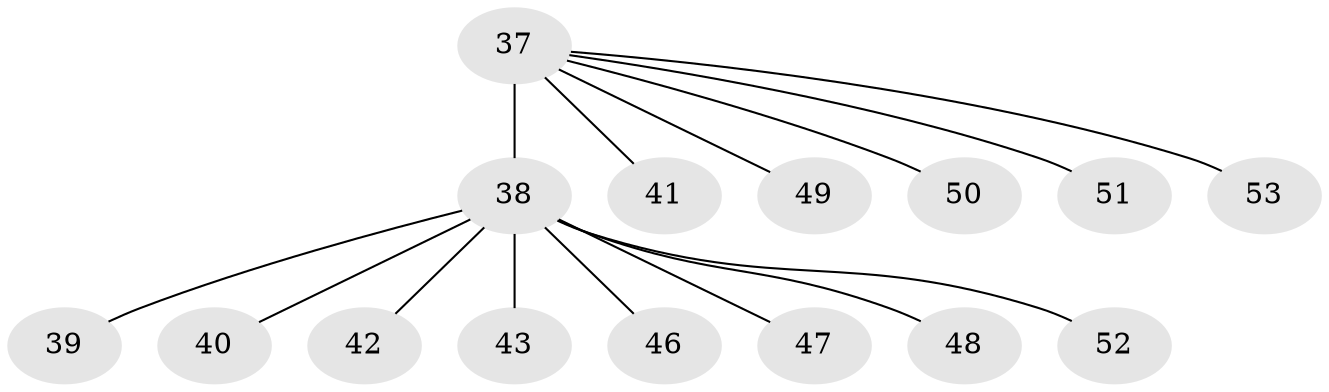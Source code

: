 // original degree distribution, {7: 0.05660377358490566, 5: 0.07547169811320754, 10: 0.018867924528301886, 6: 0.03773584905660377, 3: 0.07547169811320754, 2: 0.18867924528301888, 1: 0.5471698113207547}
// Generated by graph-tools (version 1.1) at 2025/57/03/04/25 21:57:57]
// undirected, 15 vertices, 14 edges
graph export_dot {
graph [start="1"]
  node [color=gray90,style=filled];
  37 [super="+28+30"];
  38 [super="+35"];
  39;
  40;
  41;
  42 [super="+22"];
  43 [super="+36"];
  46;
  47;
  48;
  49 [super="+44"];
  50 [super="+12+14+45"];
  51;
  52;
  53 [super="+25"];
  37 -- 41;
  37 -- 49;
  37 -- 50;
  37 -- 51;
  37 -- 53;
  37 -- 38 [weight=7];
  38 -- 39;
  38 -- 40;
  38 -- 42;
  38 -- 43 [weight=3];
  38 -- 46;
  38 -- 47;
  38 -- 48;
  38 -- 52;
}
